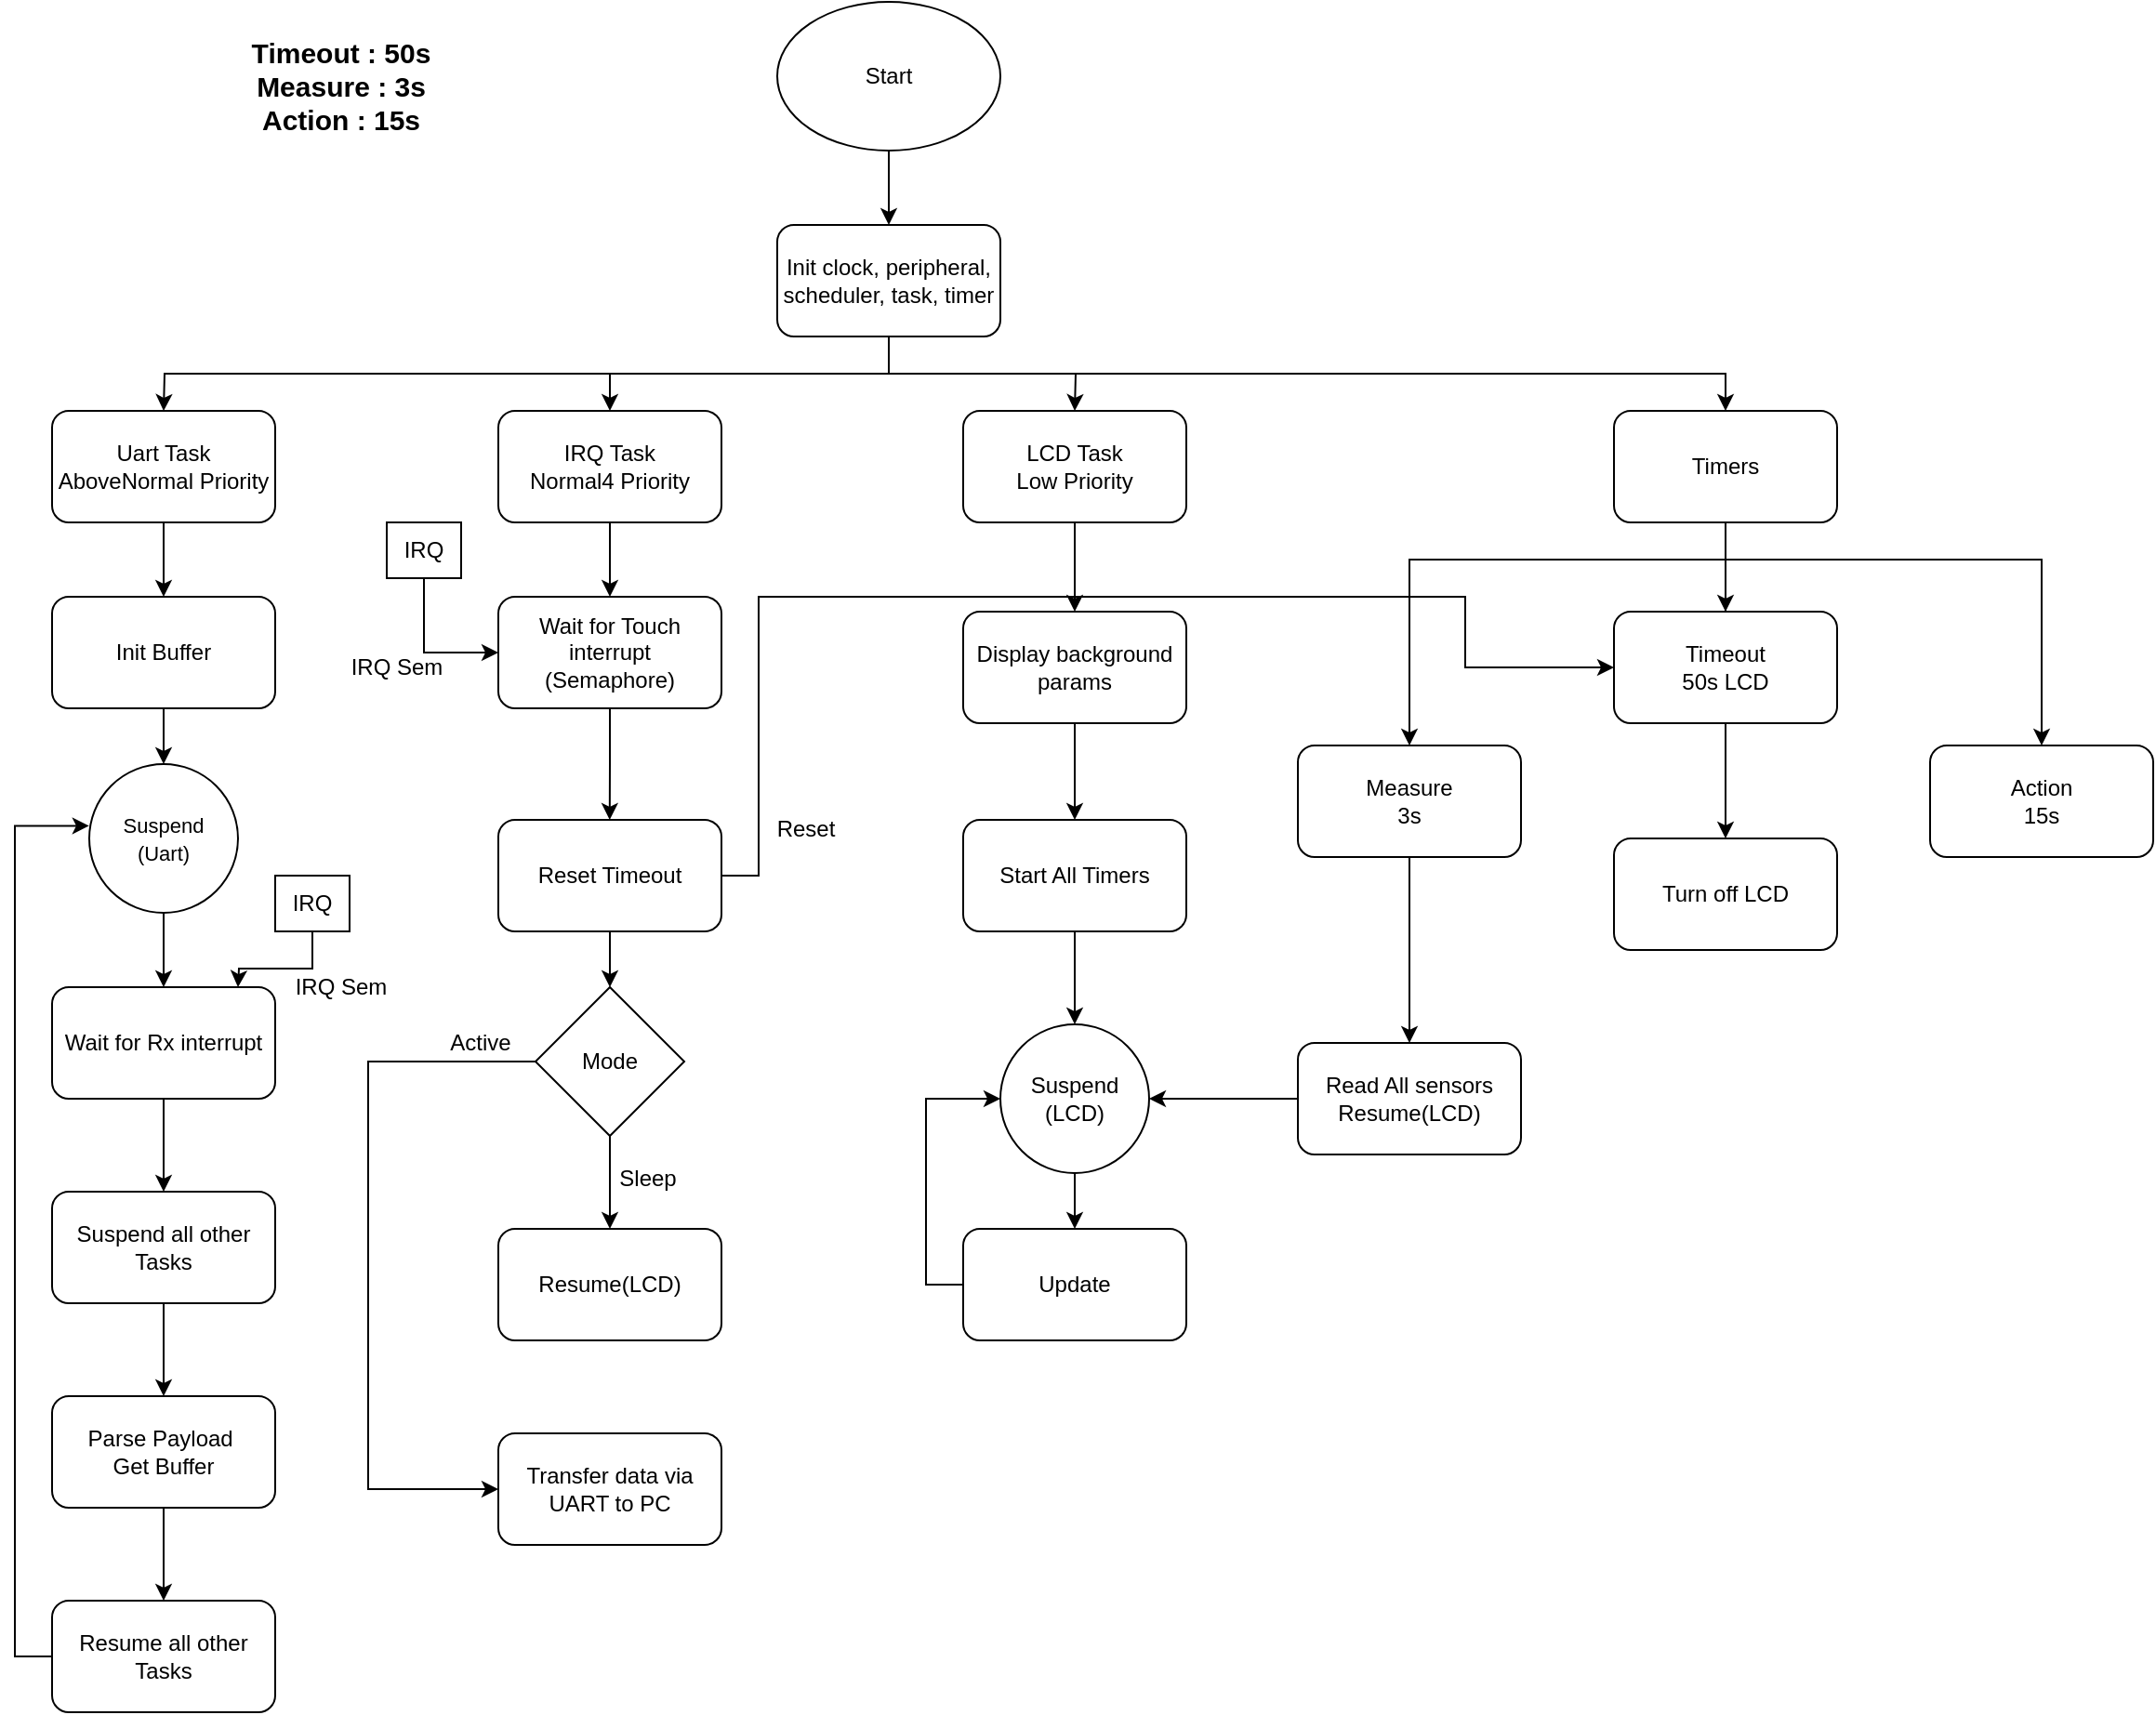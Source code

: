 <mxfile version="22.1.18" type="github">
  <diagram name="Page-1" id="iqymPxwa6M4NADhz_kM7">
    <mxGraphModel dx="1560" dy="702" grid="1" gridSize="10" guides="1" tooltips="1" connect="1" arrows="1" fold="1" page="1" pageScale="1" pageWidth="850" pageHeight="1100" math="0" shadow="0">
      <root>
        <mxCell id="0" />
        <mxCell id="1" parent="0" />
        <mxCell id="22cjTa-Sl4Jnt1EvgP7J-1" value="Start" style="ellipse;whiteSpace=wrap;html=1;" parent="1" vertex="1">
          <mxGeometry x="290" y="40" width="120" height="80" as="geometry" />
        </mxCell>
        <mxCell id="22cjTa-Sl4Jnt1EvgP7J-2" value="" style="endArrow=classic;html=1;rounded=0;exitX=0.5;exitY=1;exitDx=0;exitDy=0;" parent="1" source="22cjTa-Sl4Jnt1EvgP7J-1" edge="1">
          <mxGeometry width="50" height="50" relative="1" as="geometry">
            <mxPoint x="310" y="400" as="sourcePoint" />
            <mxPoint x="350" y="160" as="targetPoint" />
          </mxGeometry>
        </mxCell>
        <mxCell id="22cjTa-Sl4Jnt1EvgP7J-10" style="edgeStyle=orthogonalEdgeStyle;rounded=0;orthogonalLoop=1;jettySize=auto;html=1;exitX=0.5;exitY=1;exitDx=0;exitDy=0;entryX=0.5;entryY=0;entryDx=0;entryDy=0;" parent="1" source="22cjTa-Sl4Jnt1EvgP7J-3" target="22cjTa-Sl4Jnt1EvgP7J-5" edge="1">
          <mxGeometry relative="1" as="geometry" />
        </mxCell>
        <mxCell id="22cjTa-Sl4Jnt1EvgP7J-11" style="edgeStyle=orthogonalEdgeStyle;rounded=0;orthogonalLoop=1;jettySize=auto;html=1;exitX=0.5;exitY=1;exitDx=0;exitDy=0;entryX=0.5;entryY=0;entryDx=0;entryDy=0;" parent="1" source="22cjTa-Sl4Jnt1EvgP7J-3" edge="1">
          <mxGeometry relative="1" as="geometry">
            <mxPoint x="-40" y="260" as="targetPoint" />
          </mxGeometry>
        </mxCell>
        <mxCell id="22cjTa-Sl4Jnt1EvgP7J-12" style="edgeStyle=orthogonalEdgeStyle;rounded=0;orthogonalLoop=1;jettySize=auto;html=1;exitX=0.5;exitY=1;exitDx=0;exitDy=0;entryX=0.5;entryY=0;entryDx=0;entryDy=0;" parent="1" source="22cjTa-Sl4Jnt1EvgP7J-3" edge="1">
          <mxGeometry relative="1" as="geometry">
            <mxPoint x="450" y="260" as="targetPoint" />
          </mxGeometry>
        </mxCell>
        <mxCell id="22cjTa-Sl4Jnt1EvgP7J-13" style="edgeStyle=orthogonalEdgeStyle;rounded=0;orthogonalLoop=1;jettySize=auto;html=1;exitX=0.5;exitY=1;exitDx=0;exitDy=0;" parent="1" source="22cjTa-Sl4Jnt1EvgP7J-3" target="22cjTa-Sl4Jnt1EvgP7J-7" edge="1">
          <mxGeometry relative="1" as="geometry" />
        </mxCell>
        <mxCell id="22cjTa-Sl4Jnt1EvgP7J-3" value="Init clock, peripheral, scheduler, task, timer" style="whiteSpace=wrap;html=1;rounded=1;" parent="1" vertex="1">
          <mxGeometry x="290" y="160" width="120" height="60" as="geometry" />
        </mxCell>
        <mxCell id="22cjTa-Sl4Jnt1EvgP7J-34" style="edgeStyle=orthogonalEdgeStyle;rounded=0;orthogonalLoop=1;jettySize=auto;html=1;exitX=0.5;exitY=1;exitDx=0;exitDy=0;entryX=0.5;entryY=0;entryDx=0;entryDy=0;" parent="1" source="22cjTa-Sl4Jnt1EvgP7J-5" target="22cjTa-Sl4Jnt1EvgP7J-30" edge="1">
          <mxGeometry relative="1" as="geometry" />
        </mxCell>
        <mxCell id="22cjTa-Sl4Jnt1EvgP7J-5" value="IRQ Task&lt;br&gt;Normal4 Priority" style="rounded=1;whiteSpace=wrap;html=1;" parent="1" vertex="1">
          <mxGeometry x="140" y="260" width="120" height="60" as="geometry" />
        </mxCell>
        <mxCell id="22cjTa-Sl4Jnt1EvgP7J-66" style="edgeStyle=orthogonalEdgeStyle;rounded=0;orthogonalLoop=1;jettySize=auto;html=1;exitX=0.5;exitY=1;exitDx=0;exitDy=0;" parent="1" edge="1">
          <mxGeometry relative="1" as="geometry">
            <mxPoint x="800.0" y="400" as="sourcePoint" />
            <mxPoint x="630" y="440" as="targetPoint" />
            <Array as="points">
              <mxPoint x="800" y="340" />
              <mxPoint x="630" y="340" />
            </Array>
          </mxGeometry>
        </mxCell>
        <mxCell id="22cjTa-Sl4Jnt1EvgP7J-67" style="edgeStyle=orthogonalEdgeStyle;rounded=0;orthogonalLoop=1;jettySize=auto;html=1;exitX=0.5;exitY=1;exitDx=0;exitDy=0;entryX=0.5;entryY=0;entryDx=0;entryDy=0;" parent="1" source="22cjTa-Sl4Jnt1EvgP7J-7" target="22cjTa-Sl4Jnt1EvgP7J-70" edge="1">
          <mxGeometry relative="1" as="geometry">
            <mxPoint x="800" y="360.0" as="targetPoint" />
          </mxGeometry>
        </mxCell>
        <mxCell id="22cjTa-Sl4Jnt1EvgP7J-68" style="edgeStyle=orthogonalEdgeStyle;rounded=0;orthogonalLoop=1;jettySize=auto;html=1;exitX=0.5;exitY=1;exitDx=0;exitDy=0;entryX=0.5;entryY=0;entryDx=0;entryDy=0;" parent="1" source="22cjTa-Sl4Jnt1EvgP7J-7" target="22cjTa-Sl4Jnt1EvgP7J-64" edge="1">
          <mxGeometry relative="1" as="geometry">
            <Array as="points">
              <mxPoint x="800" y="340" />
              <mxPoint x="970" y="340" />
            </Array>
          </mxGeometry>
        </mxCell>
        <mxCell id="22cjTa-Sl4Jnt1EvgP7J-7" value="Timers" style="rounded=1;whiteSpace=wrap;html=1;" parent="1" vertex="1">
          <mxGeometry x="740" y="260" width="120" height="60" as="geometry" />
        </mxCell>
        <mxCell id="22cjTa-Sl4Jnt1EvgP7J-14" value="&lt;font style=&quot;font-size: 15px;&quot;&gt;&lt;b&gt;Timeout : 50s&lt;br&gt;Measure : 3s&lt;br&gt;Action : 15s&lt;/b&gt;&lt;/font&gt;" style="text;html=1;align=center;verticalAlign=middle;resizable=0;points=[];autosize=1;strokeColor=none;fillColor=none;" parent="1" vertex="1">
          <mxGeometry x="-5" y="50" width="120" height="70" as="geometry" />
        </mxCell>
        <mxCell id="22cjTa-Sl4Jnt1EvgP7J-18" style="edgeStyle=orthogonalEdgeStyle;rounded=0;orthogonalLoop=1;jettySize=auto;html=1;exitX=0.5;exitY=1;exitDx=0;exitDy=0;entryX=1;entryY=0.5;entryDx=0;entryDy=0;" parent="1" edge="1">
          <mxGeometry relative="1" as="geometry">
            <mxPoint x="510" y="390" as="targetPoint" />
          </mxGeometry>
        </mxCell>
        <mxCell id="22cjTa-Sl4Jnt1EvgP7J-53" style="edgeStyle=orthogonalEdgeStyle;rounded=0;orthogonalLoop=1;jettySize=auto;html=1;exitX=0.5;exitY=1;exitDx=0;exitDy=0;" parent="1" source="22cjTa-Sl4Jnt1EvgP7J-30" edge="1">
          <mxGeometry relative="1" as="geometry">
            <mxPoint x="199.889" y="480.0" as="targetPoint" />
          </mxGeometry>
        </mxCell>
        <mxCell id="22cjTa-Sl4Jnt1EvgP7J-30" value="Wait for Touch interrupt&lt;br&gt;(Semaphore)" style="rounded=1;whiteSpace=wrap;html=1;" parent="1" vertex="1">
          <mxGeometry x="140" y="360" width="120" height="60" as="geometry" />
        </mxCell>
        <mxCell id="22cjTa-Sl4Jnt1EvgP7J-33" style="edgeStyle=orthogonalEdgeStyle;rounded=0;orthogonalLoop=1;jettySize=auto;html=1;exitX=0.5;exitY=1;exitDx=0;exitDy=0;entryX=0;entryY=0.5;entryDx=0;entryDy=0;" parent="1" source="22cjTa-Sl4Jnt1EvgP7J-31" target="22cjTa-Sl4Jnt1EvgP7J-30" edge="1">
          <mxGeometry relative="1" as="geometry" />
        </mxCell>
        <mxCell id="22cjTa-Sl4Jnt1EvgP7J-31" value="IRQ" style="whiteSpace=wrap;html=1;" parent="1" vertex="1">
          <mxGeometry x="80" y="320" width="40" height="30" as="geometry" />
        </mxCell>
        <mxCell id="22cjTa-Sl4Jnt1EvgP7J-32" value="IRQ Sem" style="text;html=1;align=center;verticalAlign=middle;resizable=0;points=[];autosize=1;strokeColor=none;fillColor=none;" parent="1" vertex="1">
          <mxGeometry x="50" y="383" width="70" height="30" as="geometry" />
        </mxCell>
        <mxCell id="22cjTa-Sl4Jnt1EvgP7J-37" value="IRQ Sem" style="text;html=1;align=center;verticalAlign=middle;resizable=0;points=[];autosize=1;strokeColor=none;fillColor=none;" parent="1" vertex="1">
          <mxGeometry x="20" y="555" width="70" height="30" as="geometry" />
        </mxCell>
        <mxCell id="22cjTa-Sl4Jnt1EvgP7J-62" style="edgeStyle=orthogonalEdgeStyle;rounded=0;orthogonalLoop=1;jettySize=auto;html=1;exitX=0.5;exitY=1;exitDx=0;exitDy=0;entryX=0.5;entryY=0;entryDx=0;entryDy=0;" parent="1" source="22cjTa-Sl4Jnt1EvgP7J-54" target="22cjTa-Sl4Jnt1EvgP7J-56" edge="1">
          <mxGeometry relative="1" as="geometry" />
        </mxCell>
        <mxCell id="22cjTa-Sl4Jnt1EvgP7J-75" style="edgeStyle=orthogonalEdgeStyle;rounded=0;orthogonalLoop=1;jettySize=auto;html=1;exitX=1;exitY=0.5;exitDx=0;exitDy=0;entryX=0;entryY=0.5;entryDx=0;entryDy=0;" parent="1" target="22cjTa-Sl4Jnt1EvgP7J-70" edge="1">
          <mxGeometry relative="1" as="geometry">
            <Array as="points">
              <mxPoint x="280" y="510" />
              <mxPoint x="280" y="360" />
              <mxPoint x="660" y="360" />
              <mxPoint x="660" y="398" />
            </Array>
            <mxPoint x="220" y="510" as="sourcePoint" />
            <mxPoint x="720" y="400" as="targetPoint" />
          </mxGeometry>
        </mxCell>
        <mxCell id="22cjTa-Sl4Jnt1EvgP7J-54" value="Reset Timeout" style="rounded=1;whiteSpace=wrap;html=1;" parent="1" vertex="1">
          <mxGeometry x="140" y="480" width="120" height="60" as="geometry" />
        </mxCell>
        <mxCell id="22cjTa-Sl4Jnt1EvgP7J-58" style="edgeStyle=orthogonalEdgeStyle;rounded=0;orthogonalLoop=1;jettySize=auto;html=1;exitX=0.5;exitY=1;exitDx=0;exitDy=0;entryX=0.5;entryY=0;entryDx=0;entryDy=0;" parent="1" source="22cjTa-Sl4Jnt1EvgP7J-56" target="22cjTa-Sl4Jnt1EvgP7J-57" edge="1">
          <mxGeometry relative="1" as="geometry" />
        </mxCell>
        <mxCell id="22cjTa-Sl4Jnt1EvgP7J-61" style="edgeStyle=orthogonalEdgeStyle;rounded=0;orthogonalLoop=1;jettySize=auto;html=1;exitX=0;exitY=0.5;exitDx=0;exitDy=0;entryX=0;entryY=0.5;entryDx=0;entryDy=0;" parent="1" source="22cjTa-Sl4Jnt1EvgP7J-56" edge="1" target="yDHo1bB7oZjuLkqzl0Rd-29">
          <mxGeometry relative="1" as="geometry">
            <mxPoint x="70" y="740" as="targetPoint" />
            <Array as="points">
              <mxPoint x="70" y="610" />
              <mxPoint x="70" y="840" />
            </Array>
          </mxGeometry>
        </mxCell>
        <mxCell id="22cjTa-Sl4Jnt1EvgP7J-56" value="Mode" style="rhombus;whiteSpace=wrap;html=1;" parent="1" vertex="1">
          <mxGeometry x="160" y="570" width="80" height="80" as="geometry" />
        </mxCell>
        <mxCell id="22cjTa-Sl4Jnt1EvgP7J-57" value="Resume(LCD)" style="rounded=1;whiteSpace=wrap;html=1;" parent="1" vertex="1">
          <mxGeometry x="140" y="700" width="120" height="60" as="geometry" />
        </mxCell>
        <mxCell id="22cjTa-Sl4Jnt1EvgP7J-59" value="Sleep" style="text;html=1;align=center;verticalAlign=middle;resizable=0;points=[];autosize=1;strokeColor=none;fillColor=none;" parent="1" vertex="1">
          <mxGeometry x="195" y="658" width="50" height="30" as="geometry" />
        </mxCell>
        <mxCell id="22cjTa-Sl4Jnt1EvgP7J-60" value="Active" style="text;html=1;align=center;verticalAlign=middle;resizable=0;points=[];autosize=1;strokeColor=none;fillColor=none;" parent="1" vertex="1">
          <mxGeometry x="100" y="585" width="60" height="30" as="geometry" />
        </mxCell>
        <mxCell id="22cjTa-Sl4Jnt1EvgP7J-64" value="Action&lt;br&gt;15s" style="rounded=1;whiteSpace=wrap;html=1;" parent="1" vertex="1">
          <mxGeometry x="910" y="440" width="120" height="60" as="geometry" />
        </mxCell>
        <mxCell id="22cjTa-Sl4Jnt1EvgP7J-74" style="edgeStyle=orthogonalEdgeStyle;rounded=0;orthogonalLoop=1;jettySize=auto;html=1;exitX=0.5;exitY=1;exitDx=0;exitDy=0;" parent="1" source="22cjTa-Sl4Jnt1EvgP7J-69" target="22cjTa-Sl4Jnt1EvgP7J-73" edge="1">
          <mxGeometry relative="1" as="geometry" />
        </mxCell>
        <mxCell id="22cjTa-Sl4Jnt1EvgP7J-69" value="Measure&lt;br&gt;3s" style="rounded=1;whiteSpace=wrap;html=1;" parent="1" vertex="1">
          <mxGeometry x="570" y="440" width="120" height="60" as="geometry" />
        </mxCell>
        <mxCell id="22cjTa-Sl4Jnt1EvgP7J-72" style="edgeStyle=orthogonalEdgeStyle;rounded=0;orthogonalLoop=1;jettySize=auto;html=1;exitX=0.5;exitY=1;exitDx=0;exitDy=0;entryX=0.5;entryY=0;entryDx=0;entryDy=0;" parent="1" source="22cjTa-Sl4Jnt1EvgP7J-70" target="22cjTa-Sl4Jnt1EvgP7J-71" edge="1">
          <mxGeometry relative="1" as="geometry" />
        </mxCell>
        <mxCell id="22cjTa-Sl4Jnt1EvgP7J-70" value="Timeout&lt;br&gt;50s LCD" style="rounded=1;whiteSpace=wrap;html=1;" parent="1" vertex="1">
          <mxGeometry x="740" y="368" width="120" height="60" as="geometry" />
        </mxCell>
        <mxCell id="22cjTa-Sl4Jnt1EvgP7J-71" value="Turn off LCD" style="rounded=1;whiteSpace=wrap;html=1;" parent="1" vertex="1">
          <mxGeometry x="740" y="490" width="120" height="60" as="geometry" />
        </mxCell>
        <mxCell id="yDHo1bB7oZjuLkqzl0Rd-1" style="edgeStyle=orthogonalEdgeStyle;rounded=0;orthogonalLoop=1;jettySize=auto;html=1;exitX=0;exitY=0.479;exitDx=0;exitDy=0;exitPerimeter=0;" edge="1" parent="1" source="22cjTa-Sl4Jnt1EvgP7J-73" target="yDHo1bB7oZjuLkqzl0Rd-23">
          <mxGeometry relative="1" as="geometry">
            <mxPoint x="629.647" y="730" as="targetPoint" />
            <Array as="points">
              <mxPoint x="570" y="630" />
            </Array>
          </mxGeometry>
        </mxCell>
        <mxCell id="22cjTa-Sl4Jnt1EvgP7J-73" value="Read All sensors&lt;br&gt;Resume(LCD)" style="rounded=1;whiteSpace=wrap;html=1;" parent="1" vertex="1">
          <mxGeometry x="570" y="600" width="120" height="60" as="geometry" />
        </mxCell>
        <mxCell id="22cjTa-Sl4Jnt1EvgP7J-76" value="Reset" style="text;html=1;align=center;verticalAlign=middle;resizable=0;points=[];autosize=1;strokeColor=none;fillColor=none;" parent="1" vertex="1">
          <mxGeometry x="280" y="470" width="50" height="30" as="geometry" />
        </mxCell>
        <mxCell id="yDHo1bB7oZjuLkqzl0Rd-2" style="edgeStyle=orthogonalEdgeStyle;rounded=0;orthogonalLoop=1;jettySize=auto;html=1;exitX=0.5;exitY=1;exitDx=0;exitDy=0;entryX=0.5;entryY=0;entryDx=0;entryDy=0;" edge="1" parent="1" source="yDHo1bB7oZjuLkqzl0Rd-3">
          <mxGeometry relative="1" as="geometry">
            <mxPoint x="-40" y="360" as="targetPoint" />
          </mxGeometry>
        </mxCell>
        <mxCell id="yDHo1bB7oZjuLkqzl0Rd-3" value="Uart Task&lt;br&gt;AboveNormal Priority" style="rounded=1;whiteSpace=wrap;html=1;" vertex="1" parent="1">
          <mxGeometry x="-100" y="260" width="120" height="60" as="geometry" />
        </mxCell>
        <mxCell id="yDHo1bB7oZjuLkqzl0Rd-4" style="edgeStyle=orthogonalEdgeStyle;rounded=0;orthogonalLoop=1;jettySize=auto;html=1;exitX=0.5;exitY=1;exitDx=0;exitDy=0;entryX=0.5;entryY=0;entryDx=0;entryDy=0;" edge="1" parent="1" source="yDHo1bB7oZjuLkqzl0Rd-5">
          <mxGeometry relative="1" as="geometry">
            <mxPoint x="-40" y="680" as="targetPoint" />
          </mxGeometry>
        </mxCell>
        <mxCell id="yDHo1bB7oZjuLkqzl0Rd-5" value="Wait for Rx interrupt&lt;br&gt;" style="rounded=1;whiteSpace=wrap;html=1;" vertex="1" parent="1">
          <mxGeometry x="-100" y="570" width="120" height="60" as="geometry" />
        </mxCell>
        <mxCell id="yDHo1bB7oZjuLkqzl0Rd-6" style="edgeStyle=orthogonalEdgeStyle;rounded=0;orthogonalLoop=1;jettySize=auto;html=1;exitX=0.5;exitY=1;exitDx=0;exitDy=0;entryX=0.5;entryY=0;entryDx=0;entryDy=0;" edge="1" parent="1" source="yDHo1bB7oZjuLkqzl0Rd-7" target="yDHo1bB7oZjuLkqzl0Rd-9">
          <mxGeometry relative="1" as="geometry" />
        </mxCell>
        <mxCell id="yDHo1bB7oZjuLkqzl0Rd-7" value="Init Buffer" style="rounded=1;whiteSpace=wrap;html=1;" vertex="1" parent="1">
          <mxGeometry x="-100" y="360" width="120" height="60" as="geometry" />
        </mxCell>
        <mxCell id="yDHo1bB7oZjuLkqzl0Rd-8" style="edgeStyle=orthogonalEdgeStyle;rounded=0;orthogonalLoop=1;jettySize=auto;html=1;exitX=0.5;exitY=1;exitDx=0;exitDy=0;entryX=0.5;entryY=0;entryDx=0;entryDy=0;" edge="1" parent="1" source="yDHo1bB7oZjuLkqzl0Rd-9" target="yDHo1bB7oZjuLkqzl0Rd-5">
          <mxGeometry relative="1" as="geometry" />
        </mxCell>
        <mxCell id="yDHo1bB7oZjuLkqzl0Rd-9" value="&lt;font style=&quot;font-size: 11px;&quot;&gt;Suspend&lt;br&gt;(Uart)&lt;/font&gt;" style="ellipse;whiteSpace=wrap;html=1;" vertex="1" parent="1">
          <mxGeometry x="-80" y="450" width="80" height="80" as="geometry" />
        </mxCell>
        <mxCell id="yDHo1bB7oZjuLkqzl0Rd-10" style="edgeStyle=orthogonalEdgeStyle;rounded=0;orthogonalLoop=1;jettySize=auto;html=1;exitX=0.5;exitY=1;exitDx=0;exitDy=0;entryX=0.5;entryY=0;entryDx=0;entryDy=0;" edge="1" parent="1" source="yDHo1bB7oZjuLkqzl0Rd-11" target="yDHo1bB7oZjuLkqzl0Rd-14">
          <mxGeometry relative="1" as="geometry" />
        </mxCell>
        <mxCell id="yDHo1bB7oZjuLkqzl0Rd-11" value="Parse Payload&amp;nbsp;&lt;br&gt;Get Buffer" style="rounded=1;whiteSpace=wrap;html=1;" vertex="1" parent="1">
          <mxGeometry x="-100" y="790" width="120" height="60" as="geometry" />
        </mxCell>
        <mxCell id="yDHo1bB7oZjuLkqzl0Rd-12" style="edgeStyle=orthogonalEdgeStyle;rounded=0;orthogonalLoop=1;jettySize=auto;html=1;exitX=0.5;exitY=1;exitDx=0;exitDy=0;entryX=0.5;entryY=0;entryDx=0;entryDy=0;" edge="1" parent="1" source="yDHo1bB7oZjuLkqzl0Rd-13" target="yDHo1bB7oZjuLkqzl0Rd-11">
          <mxGeometry relative="1" as="geometry" />
        </mxCell>
        <mxCell id="yDHo1bB7oZjuLkqzl0Rd-13" value="Suspend all other Tasks" style="rounded=1;whiteSpace=wrap;html=1;" vertex="1" parent="1">
          <mxGeometry x="-100" y="680" width="120" height="60" as="geometry" />
        </mxCell>
        <mxCell id="yDHo1bB7oZjuLkqzl0Rd-14" value="Resume all other Tasks" style="rounded=1;whiteSpace=wrap;html=1;" vertex="1" parent="1">
          <mxGeometry x="-100" y="900" width="120" height="60" as="geometry" />
        </mxCell>
        <mxCell id="yDHo1bB7oZjuLkqzl0Rd-15" style="edgeStyle=orthogonalEdgeStyle;rounded=0;orthogonalLoop=1;jettySize=auto;html=1;exitX=0;exitY=0.5;exitDx=0;exitDy=0;entryX=-0.001;entryY=0.415;entryDx=0;entryDy=0;entryPerimeter=0;" edge="1" parent="1" source="yDHo1bB7oZjuLkqzl0Rd-14" target="yDHo1bB7oZjuLkqzl0Rd-9">
          <mxGeometry relative="1" as="geometry" />
        </mxCell>
        <mxCell id="yDHo1bB7oZjuLkqzl0Rd-16" style="edgeStyle=orthogonalEdgeStyle;rounded=0;orthogonalLoop=1;jettySize=auto;html=1;exitX=0.5;exitY=1;exitDx=0;exitDy=0;entryX=0.5;entryY=0;entryDx=0;entryDy=0;" edge="1" parent="1" source="yDHo1bB7oZjuLkqzl0Rd-17" target="yDHo1bB7oZjuLkqzl0Rd-19">
          <mxGeometry relative="1" as="geometry" />
        </mxCell>
        <mxCell id="yDHo1bB7oZjuLkqzl0Rd-17" value="LCD Task&lt;br&gt;Low Priority" style="rounded=1;whiteSpace=wrap;html=1;" vertex="1" parent="1">
          <mxGeometry x="390" y="260" width="120" height="60" as="geometry" />
        </mxCell>
        <mxCell id="yDHo1bB7oZjuLkqzl0Rd-18" style="edgeStyle=orthogonalEdgeStyle;rounded=0;orthogonalLoop=1;jettySize=auto;html=1;exitX=0.5;exitY=1;exitDx=0;exitDy=0;entryX=0.5;entryY=0;entryDx=0;entryDy=0;" edge="1" parent="1" source="yDHo1bB7oZjuLkqzl0Rd-19" target="yDHo1bB7oZjuLkqzl0Rd-21">
          <mxGeometry relative="1" as="geometry" />
        </mxCell>
        <mxCell id="yDHo1bB7oZjuLkqzl0Rd-19" value="Display background&lt;br&gt;params" style="rounded=1;whiteSpace=wrap;html=1;" vertex="1" parent="1">
          <mxGeometry x="390" y="368" width="120" height="60" as="geometry" />
        </mxCell>
        <mxCell id="yDHo1bB7oZjuLkqzl0Rd-20" style="edgeStyle=orthogonalEdgeStyle;rounded=0;orthogonalLoop=1;jettySize=auto;html=1;exitX=0.5;exitY=1;exitDx=0;exitDy=0;" edge="1" parent="1" source="yDHo1bB7oZjuLkqzl0Rd-21" target="yDHo1bB7oZjuLkqzl0Rd-23">
          <mxGeometry relative="1" as="geometry" />
        </mxCell>
        <mxCell id="yDHo1bB7oZjuLkqzl0Rd-21" value="Start All Timers" style="rounded=1;whiteSpace=wrap;html=1;" vertex="1" parent="1">
          <mxGeometry x="390" y="480" width="120" height="60" as="geometry" />
        </mxCell>
        <mxCell id="yDHo1bB7oZjuLkqzl0Rd-22" style="edgeStyle=orthogonalEdgeStyle;rounded=0;orthogonalLoop=1;jettySize=auto;html=1;exitX=0.5;exitY=1;exitDx=0;exitDy=0;entryX=0.5;entryY=0;entryDx=0;entryDy=0;" edge="1" parent="1" source="yDHo1bB7oZjuLkqzl0Rd-23" target="yDHo1bB7oZjuLkqzl0Rd-25">
          <mxGeometry relative="1" as="geometry" />
        </mxCell>
        <mxCell id="yDHo1bB7oZjuLkqzl0Rd-23" value="Suspend&lt;br&gt;(LCD)" style="ellipse;whiteSpace=wrap;html=1;" vertex="1" parent="1">
          <mxGeometry x="410" y="590" width="80" height="80" as="geometry" />
        </mxCell>
        <mxCell id="yDHo1bB7oZjuLkqzl0Rd-24" style="edgeStyle=orthogonalEdgeStyle;rounded=0;orthogonalLoop=1;jettySize=auto;html=1;exitX=0;exitY=0.5;exitDx=0;exitDy=0;entryX=0;entryY=0.5;entryDx=0;entryDy=0;" edge="1" parent="1" source="yDHo1bB7oZjuLkqzl0Rd-25" target="yDHo1bB7oZjuLkqzl0Rd-23">
          <mxGeometry relative="1" as="geometry" />
        </mxCell>
        <mxCell id="yDHo1bB7oZjuLkqzl0Rd-25" value="Update" style="rounded=1;whiteSpace=wrap;html=1;" vertex="1" parent="1">
          <mxGeometry x="390" y="700" width="120" height="60" as="geometry" />
        </mxCell>
        <mxCell id="yDHo1bB7oZjuLkqzl0Rd-26" style="edgeStyle=orthogonalEdgeStyle;rounded=0;orthogonalLoop=1;jettySize=auto;html=1;exitX=0.5;exitY=1;exitDx=0;exitDy=0;entryX=1;entryY=0.5;entryDx=0;entryDy=0;" edge="1" parent="1" source="yDHo1bB7oZjuLkqzl0Rd-27">
          <mxGeometry relative="1" as="geometry">
            <mxPoint y="570" as="targetPoint" />
          </mxGeometry>
        </mxCell>
        <mxCell id="yDHo1bB7oZjuLkqzl0Rd-27" value="IRQ" style="whiteSpace=wrap;html=1;" vertex="1" parent="1">
          <mxGeometry x="20" y="510" width="40" height="30" as="geometry" />
        </mxCell>
        <mxCell id="yDHo1bB7oZjuLkqzl0Rd-29" value="Transfer data via UART to PC" style="rounded=1;whiteSpace=wrap;html=1;" vertex="1" parent="1">
          <mxGeometry x="140" y="810" width="120" height="60" as="geometry" />
        </mxCell>
      </root>
    </mxGraphModel>
  </diagram>
</mxfile>

